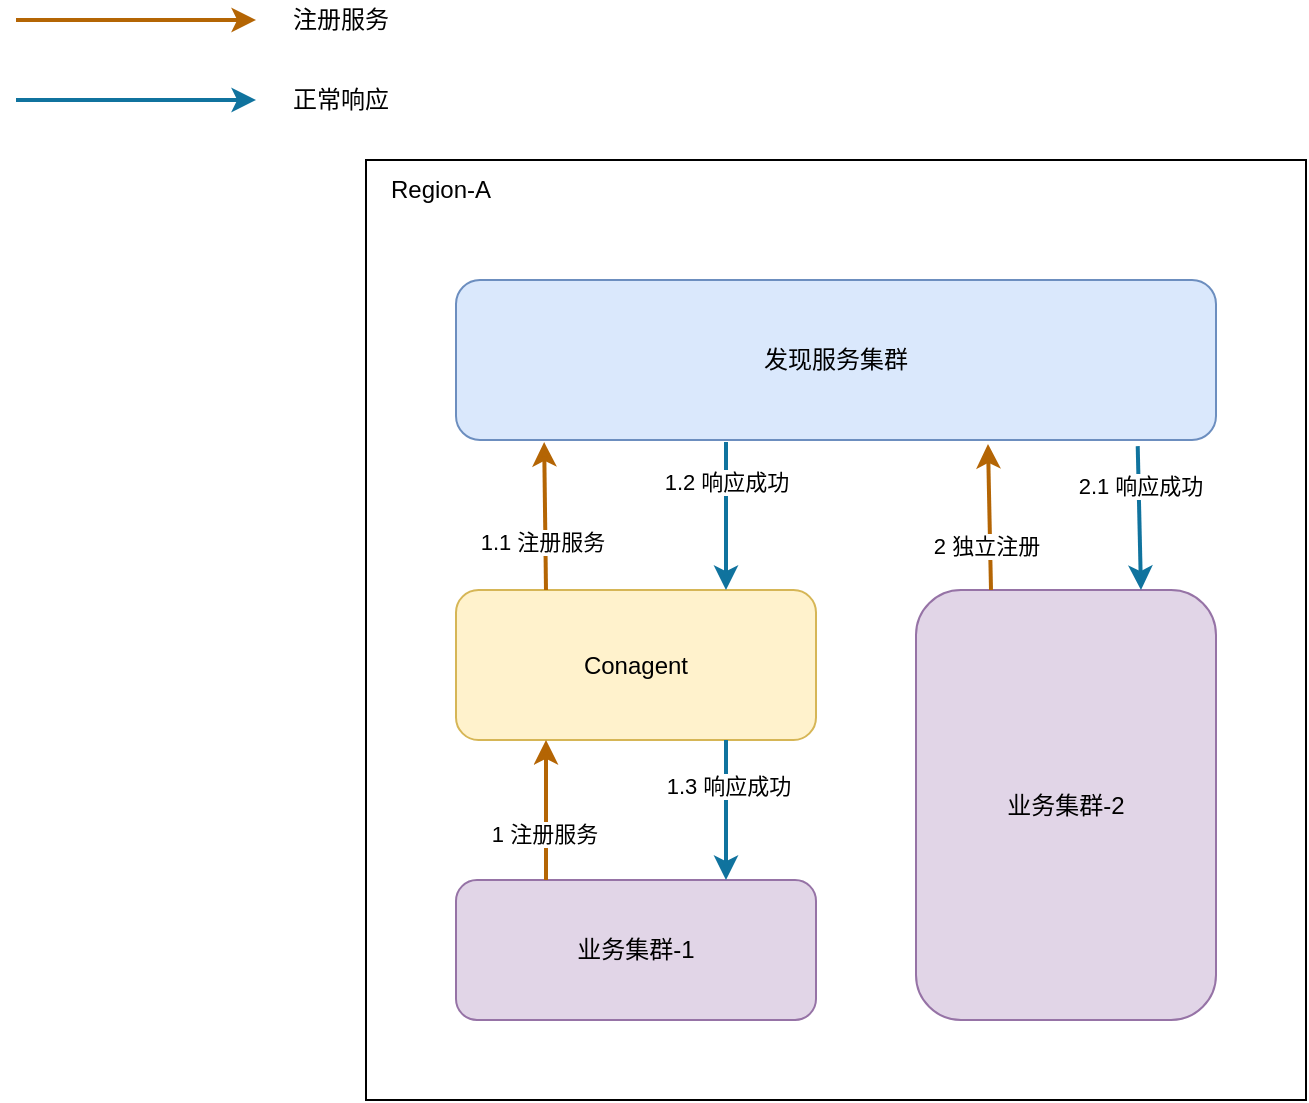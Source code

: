 <mxfile version="13.8.1" type="github">
  <diagram id="U6H-MUHtwvgY9le8P-km" name="Page-1">
    <mxGraphModel dx="1422" dy="794" grid="1" gridSize="10" guides="1" tooltips="1" connect="1" arrows="1" fold="1" page="1" pageScale="1" pageWidth="827" pageHeight="1169" math="0" shadow="0">
      <root>
        <mxCell id="0" />
        <mxCell id="1" parent="0" />
        <mxCell id="pxeUiT7x0JXUAnks6bEu-1" value="" style="whiteSpace=wrap;html=1;aspect=fixed;" vertex="1" parent="1">
          <mxGeometry x="215" y="100" width="470" height="470" as="geometry" />
        </mxCell>
        <mxCell id="pxeUiT7x0JXUAnks6bEu-2" value="发现服务集群" style="rounded=1;whiteSpace=wrap;html=1;fillColor=#dae8fc;strokeColor=#6c8ebf;" vertex="1" parent="1">
          <mxGeometry x="260" y="160" width="380" height="80" as="geometry" />
        </mxCell>
        <mxCell id="pxeUiT7x0JXUAnks6bEu-4" value="Conagent" style="rounded=1;whiteSpace=wrap;html=1;fillColor=#fff2cc;strokeColor=#d6b656;" vertex="1" parent="1">
          <mxGeometry x="260" y="315" width="180" height="75" as="geometry" />
        </mxCell>
        <mxCell id="pxeUiT7x0JXUAnks6bEu-5" value="业务集群-1" style="rounded=1;whiteSpace=wrap;html=1;fillColor=#e1d5e7;strokeColor=#9673a6;" vertex="1" parent="1">
          <mxGeometry x="260" y="460" width="180" height="70" as="geometry" />
        </mxCell>
        <mxCell id="pxeUiT7x0JXUAnks6bEu-6" value="&lt;span&gt;业务集群-2&lt;/span&gt;" style="rounded=1;whiteSpace=wrap;html=1;fillColor=#e1d5e7;strokeColor=#9673a6;" vertex="1" parent="1">
          <mxGeometry x="490" y="315" width="150" height="215" as="geometry" />
        </mxCell>
        <mxCell id="pxeUiT7x0JXUAnks6bEu-9" value="" style="endArrow=classic;html=1;fillColor=#fad7ac;strokeColor=#b46504;strokeWidth=2;entryX=0.7;entryY=1.025;entryDx=0;entryDy=0;exitX=0.25;exitY=0;exitDx=0;exitDy=0;entryPerimeter=0;" edge="1" parent="1" source="pxeUiT7x0JXUAnks6bEu-6" target="pxeUiT7x0JXUAnks6bEu-2">
          <mxGeometry width="50" height="50" relative="1" as="geometry">
            <mxPoint x="565" y="289.289" as="sourcePoint" />
            <mxPoint x="565" y="239.289" as="targetPoint" />
          </mxGeometry>
        </mxCell>
        <mxCell id="pxeUiT7x0JXUAnks6bEu-19" value="2 独立注册" style="edgeLabel;html=1;align=center;verticalAlign=middle;resizable=0;points=[];" vertex="1" connectable="0" parent="pxeUiT7x0JXUAnks6bEu-9">
          <mxGeometry x="-0.392" y="2" relative="1" as="geometry">
            <mxPoint as="offset" />
          </mxGeometry>
        </mxCell>
        <mxCell id="pxeUiT7x0JXUAnks6bEu-10" value="" style="endArrow=classic;html=1;exitX=0.25;exitY=0;exitDx=0;exitDy=0;entryX=0.25;entryY=1;entryDx=0;entryDy=0;fillColor=#fad7ac;strokeColor=#b46504;strokeWidth=2;" edge="1" parent="1" source="pxeUiT7x0JXUAnks6bEu-5" target="pxeUiT7x0JXUAnks6bEu-4">
          <mxGeometry width="50" height="50" relative="1" as="geometry">
            <mxPoint x="310" y="460.71" as="sourcePoint" />
            <mxPoint x="310" y="389.999" as="targetPoint" />
          </mxGeometry>
        </mxCell>
        <mxCell id="pxeUiT7x0JXUAnks6bEu-15" value="1 注册服务" style="edgeLabel;html=1;align=center;verticalAlign=middle;resizable=0;points=[];" vertex="1" connectable="0" parent="pxeUiT7x0JXUAnks6bEu-10">
          <mxGeometry x="-0.343" y="1" relative="1" as="geometry">
            <mxPoint as="offset" />
          </mxGeometry>
        </mxCell>
        <mxCell id="pxeUiT7x0JXUAnks6bEu-11" value="" style="endArrow=classic;html=1;exitX=0.75;exitY=1;exitDx=0;exitDy=0;entryX=0.75;entryY=0;entryDx=0;entryDy=0;fillColor=#b1ddf0;strokeColor=#10739e;strokeWidth=2;" edge="1" parent="1" source="pxeUiT7x0JXUAnks6bEu-4" target="pxeUiT7x0JXUAnks6bEu-5">
          <mxGeometry width="50" height="50" relative="1" as="geometry">
            <mxPoint x="315" y="440" as="sourcePoint" />
            <mxPoint x="315" y="400" as="targetPoint" />
          </mxGeometry>
        </mxCell>
        <mxCell id="pxeUiT7x0JXUAnks6bEu-18" value="1.3 响应成功" style="edgeLabel;html=1;align=center;verticalAlign=middle;resizable=0;points=[];" vertex="1" connectable="0" parent="pxeUiT7x0JXUAnks6bEu-11">
          <mxGeometry x="-0.343" y="1" relative="1" as="geometry">
            <mxPoint as="offset" />
          </mxGeometry>
        </mxCell>
        <mxCell id="pxeUiT7x0JXUAnks6bEu-12" value="" style="endArrow=classic;html=1;exitX=0.25;exitY=0;exitDx=0;exitDy=0;entryX=0.116;entryY=1.013;entryDx=0;entryDy=0;entryPerimeter=0;fillColor=#fad7ac;strokeColor=#b46504;strokeWidth=2;" edge="1" parent="1" source="pxeUiT7x0JXUAnks6bEu-4" target="pxeUiT7x0JXUAnks6bEu-2">
          <mxGeometry width="50" height="50" relative="1" as="geometry">
            <mxPoint x="315" y="440" as="sourcePoint" />
            <mxPoint x="315" y="400" as="targetPoint" />
          </mxGeometry>
        </mxCell>
        <mxCell id="pxeUiT7x0JXUAnks6bEu-16" value="1.1 注册服务" style="edgeLabel;html=1;align=center;verticalAlign=middle;resizable=0;points=[];" vertex="1" connectable="0" parent="pxeUiT7x0JXUAnks6bEu-12">
          <mxGeometry x="-0.35" y="2" relative="1" as="geometry">
            <mxPoint as="offset" />
          </mxGeometry>
        </mxCell>
        <mxCell id="pxeUiT7x0JXUAnks6bEu-13" value="" style="endArrow=classic;html=1;entryX=0.75;entryY=0;entryDx=0;entryDy=0;strokeWidth=2;fillColor=#b1ddf0;strokeColor=#10739e;" edge="1" parent="1" target="pxeUiT7x0JXUAnks6bEu-4">
          <mxGeometry width="50" height="50" relative="1" as="geometry">
            <mxPoint x="395" y="241" as="sourcePoint" />
            <mxPoint x="314.08" y="251.04" as="targetPoint" />
          </mxGeometry>
        </mxCell>
        <mxCell id="pxeUiT7x0JXUAnks6bEu-17" value="1.2 响应成功" style="edgeLabel;html=1;align=center;verticalAlign=middle;resizable=0;points=[];" vertex="1" connectable="0" parent="pxeUiT7x0JXUAnks6bEu-13">
          <mxGeometry x="-0.46" relative="1" as="geometry">
            <mxPoint as="offset" />
          </mxGeometry>
        </mxCell>
        <mxCell id="pxeUiT7x0JXUAnks6bEu-14" value="Region-A" style="text;html=1;strokeColor=none;fillColor=none;align=center;verticalAlign=middle;whiteSpace=wrap;rounded=0;" vertex="1" parent="1">
          <mxGeometry x="215" y="100" width="75" height="30" as="geometry" />
        </mxCell>
        <mxCell id="pxeUiT7x0JXUAnks6bEu-20" value="" style="endArrow=classic;html=1;entryX=0.75;entryY=0;entryDx=0;entryDy=0;strokeWidth=2;fillColor=#b1ddf0;strokeColor=#10739e;exitX=0.897;exitY=1.038;exitDx=0;exitDy=0;exitPerimeter=0;" edge="1" parent="1" source="pxeUiT7x0JXUAnks6bEu-2" target="pxeUiT7x0JXUAnks6bEu-6">
          <mxGeometry width="50" height="50" relative="1" as="geometry">
            <mxPoint x="405" y="251" as="sourcePoint" />
            <mxPoint x="405" y="325" as="targetPoint" />
          </mxGeometry>
        </mxCell>
        <mxCell id="pxeUiT7x0JXUAnks6bEu-21" value="2.1 响应成功" style="edgeLabel;html=1;align=center;verticalAlign=middle;resizable=0;points=[];" vertex="1" connectable="0" parent="pxeUiT7x0JXUAnks6bEu-20">
          <mxGeometry x="-0.46" relative="1" as="geometry">
            <mxPoint as="offset" />
          </mxGeometry>
        </mxCell>
        <mxCell id="pxeUiT7x0JXUAnks6bEu-22" value="" style="endArrow=classic;html=1;fillColor=#fad7ac;strokeColor=#b46504;strokeWidth=2;" edge="1" parent="1">
          <mxGeometry width="50" height="50" relative="1" as="geometry">
            <mxPoint x="40" y="30" as="sourcePoint" />
            <mxPoint x="160" y="30" as="targetPoint" />
          </mxGeometry>
        </mxCell>
        <mxCell id="pxeUiT7x0JXUAnks6bEu-24" value="" style="endArrow=classic;html=1;strokeWidth=2;fillColor=#b1ddf0;strokeColor=#10739e;" edge="1" parent="1">
          <mxGeometry width="50" height="50" relative="1" as="geometry">
            <mxPoint x="40" y="70" as="sourcePoint" />
            <mxPoint x="160" y="70" as="targetPoint" />
          </mxGeometry>
        </mxCell>
        <mxCell id="pxeUiT7x0JXUAnks6bEu-26" value="注册服务" style="text;html=1;strokeColor=none;fillColor=none;align=center;verticalAlign=middle;whiteSpace=wrap;rounded=0;" vertex="1" parent="1">
          <mxGeometry x="175" y="20" width="55" height="20" as="geometry" />
        </mxCell>
        <mxCell id="pxeUiT7x0JXUAnks6bEu-28" value="正常响应" style="text;html=1;strokeColor=none;fillColor=none;align=center;verticalAlign=middle;whiteSpace=wrap;rounded=0;" vertex="1" parent="1">
          <mxGeometry x="175" y="60" width="55" height="20" as="geometry" />
        </mxCell>
      </root>
    </mxGraphModel>
  </diagram>
</mxfile>
